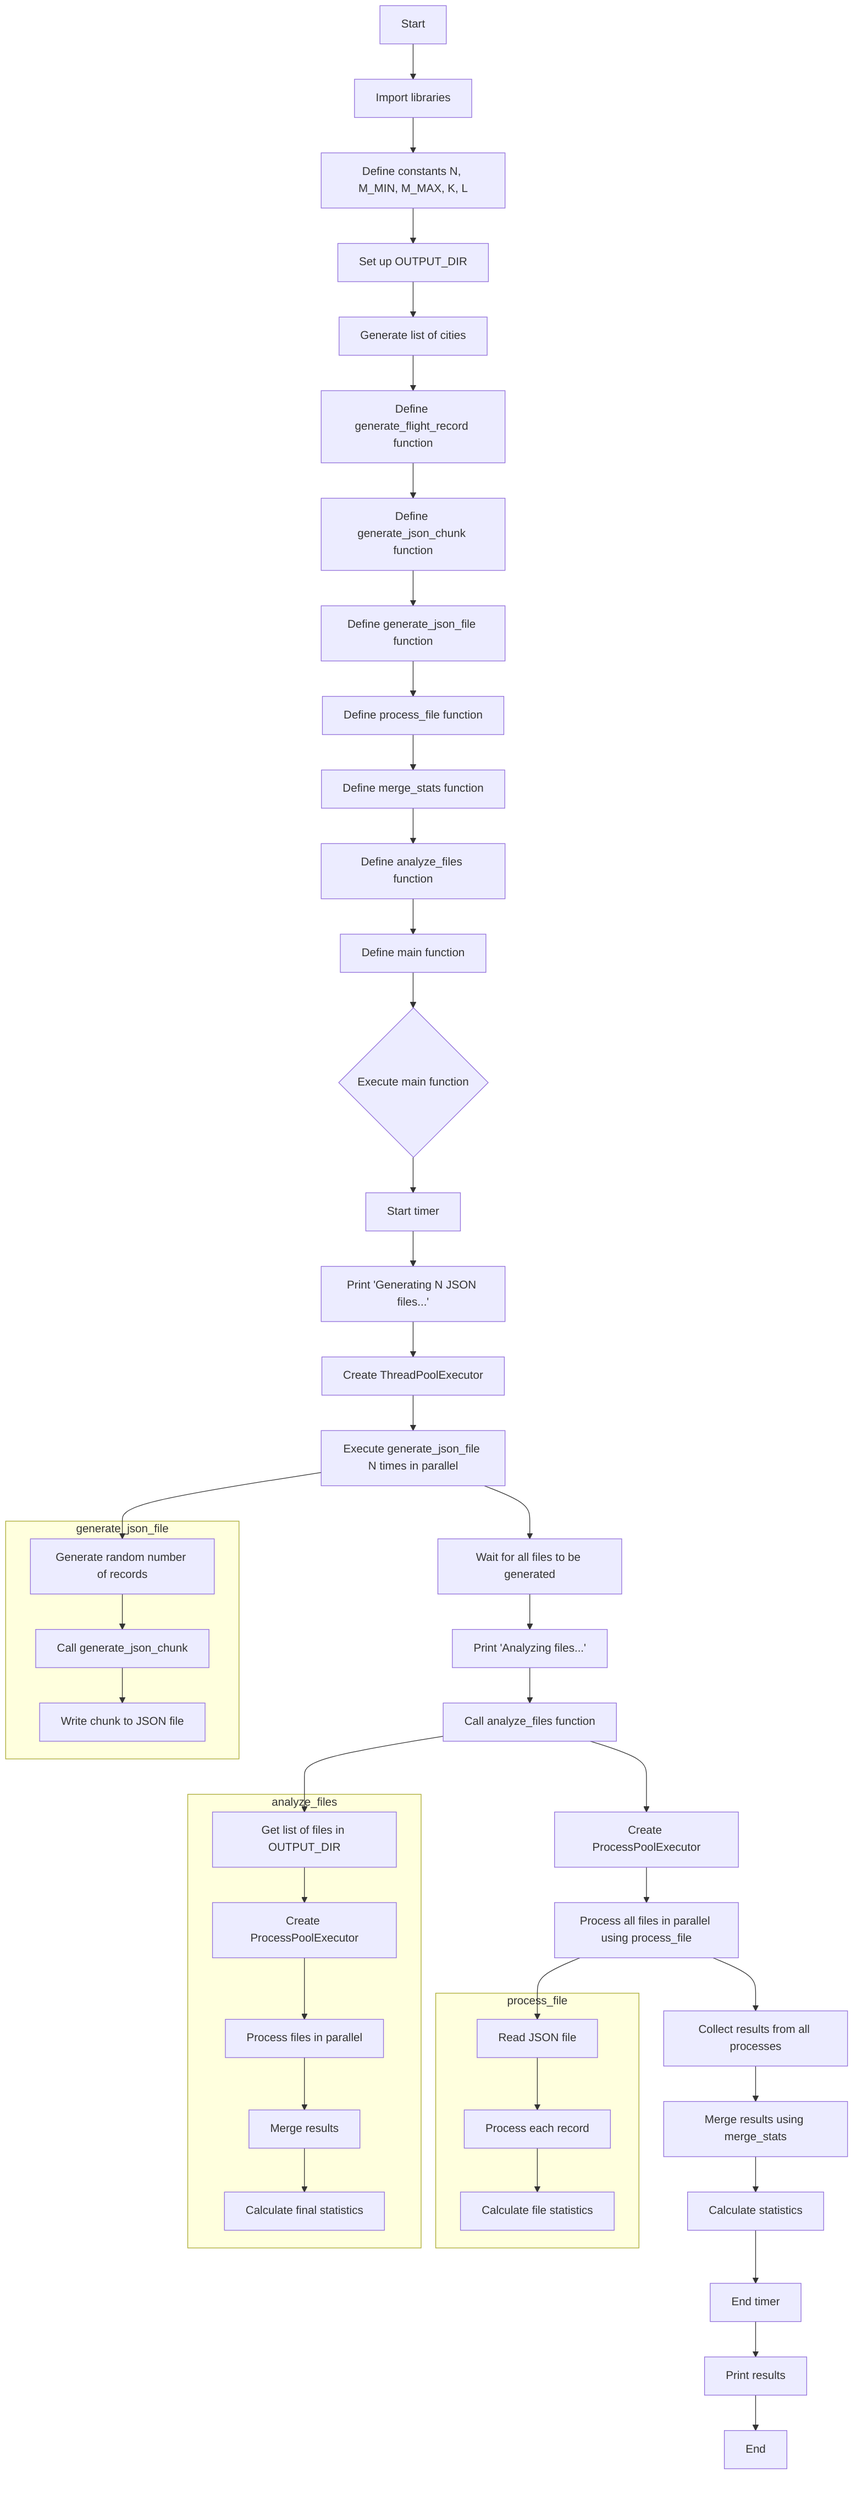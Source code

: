 graph TD
    A[Start] --> B[Import libraries]
    B --> C[Define constants N, M_MIN, M_MAX, K, L]
    C --> D[Set up OUTPUT_DIR]
    D --> E[Generate list of cities]
    E --> F[Define generate_flight_record function]
    F --> G[Define generate_json_chunk function]
    G --> H[Define generate_json_file function]
    H --> I[Define process_file function]
    I --> J[Define merge_stats function]
    J --> K[Define analyze_files function]
    K --> L[Define main function]
    L --> M{Execute main function}
    M --> N[Start timer]
    N --> O[Print 'Generating N JSON files...']
    O --> P[Create ThreadPoolExecutor]
    P --> Q[Execute generate_json_file N times in parallel]
    Q --> R[Wait for all files to be generated]
    R --> S[Print 'Analyzing files...']
    S --> T[Call analyze_files function]
    T --> U[Create ProcessPoolExecutor]
    U --> V[Process all files in parallel using process_file]
    V --> W[Collect results from all processes]
    W --> X[Merge results using merge_stats]
    X --> Y[Calculate statistics]
    Y --> Z[End timer]
    Z --> AA[Print results]
    AA --> AB[End]

    subgraph generate_json_file
        Q1[Generate random number of records]
        Q2[Call generate_json_chunk]
        Q3[Write chunk to JSON file]
    end

    subgraph process_file
        V1[Read JSON file]
        V2[Process each record]
        V3[Calculate file statistics]
    end

    subgraph analyze_files
        T1[Get list of files in OUTPUT_DIR]
        T2[Create ProcessPoolExecutor]
        T3[Process files in parallel]
        T4[Merge results]
        T5[Calculate final statistics]
    end

    Q --> Q1
    Q1 --> Q2
    Q2 --> Q3

    V --> V1
    V1 --> V2
    V2 --> V3

    T --> T1
    T1 --> T2
    T2 --> T3
    T3 --> T4
    T4 --> T5
